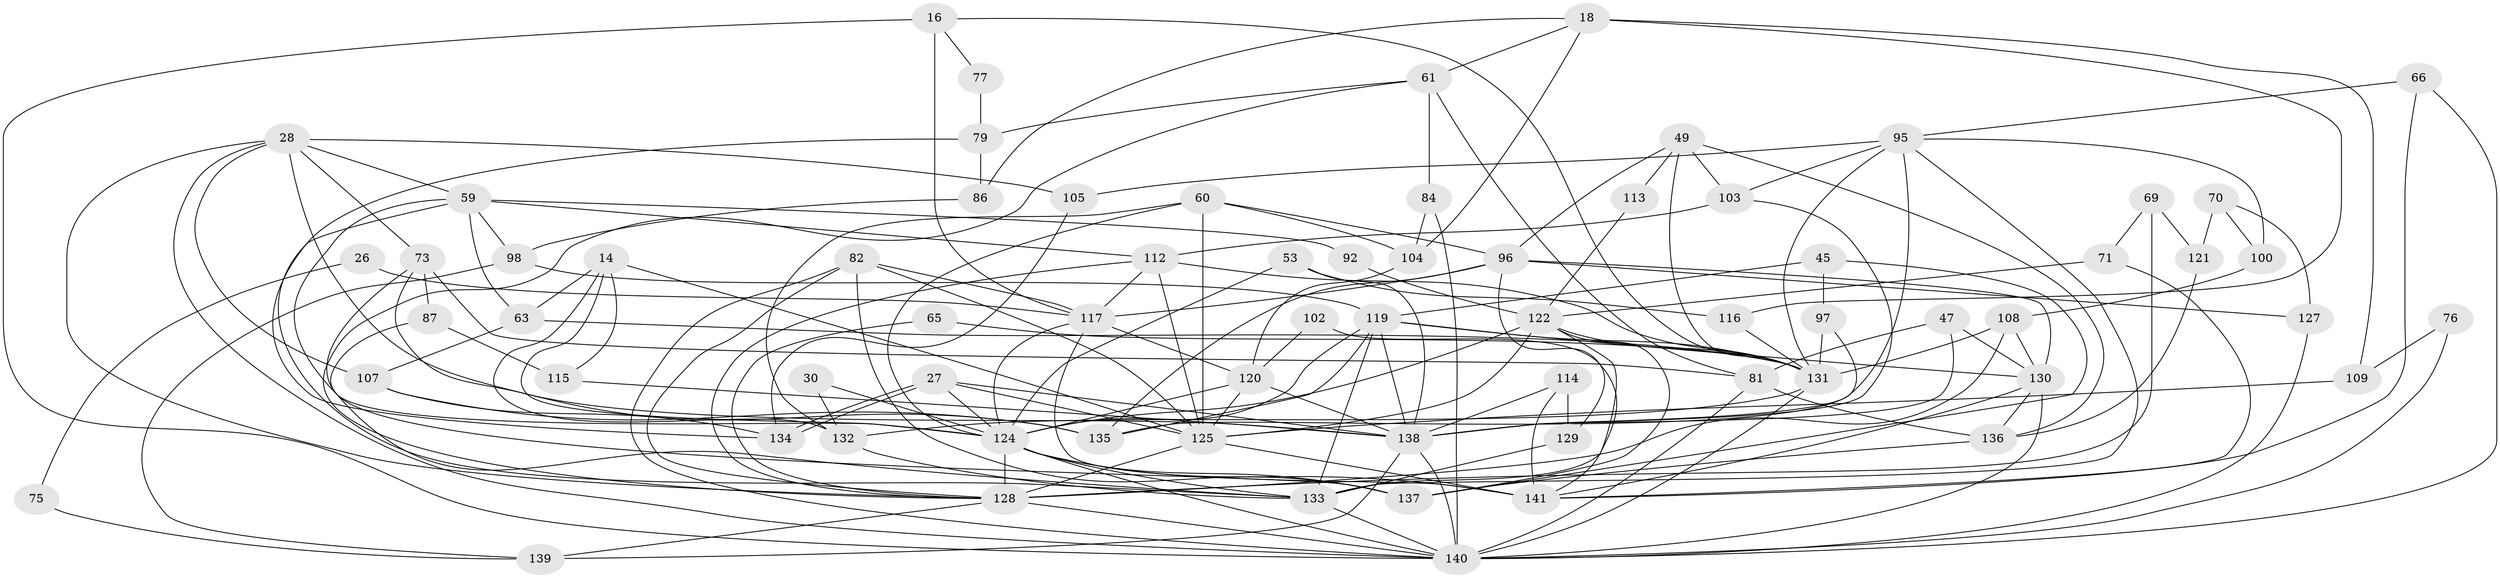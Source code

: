 // original degree distribution, {3: 0.3404255319148936, 6: 0.0851063829787234, 9: 0.0070921985815602835, 4: 0.2553191489361702, 5: 0.16312056737588654, 2: 0.09929078014184398, 7: 0.028368794326241134, 8: 0.02127659574468085}
// Generated by graph-tools (version 1.1) at 2025/50/03/09/25 04:50:27]
// undirected, 70 vertices, 174 edges
graph export_dot {
graph [start="1"]
  node [color=gray90,style=filled];
  14;
  16;
  18;
  26;
  27;
  28 [super="+15"];
  30;
  45 [super="+37"];
  47;
  49;
  53;
  59 [super="+39"];
  60;
  61;
  63;
  65;
  66;
  69;
  70;
  71;
  73 [super="+19"];
  75;
  76;
  77;
  79;
  81 [super="+12+21"];
  82 [super="+62+68"];
  84;
  86;
  87;
  92;
  95 [super="+1+38"];
  96;
  97;
  98;
  100;
  102;
  103;
  104;
  105;
  107;
  108 [super="+67"];
  109;
  112 [super="+29+99"];
  113;
  114 [super="+90"];
  115;
  116 [super="+93"];
  117 [super="+11+83"];
  119 [super="+101+3"];
  120 [super="+24+25"];
  121;
  122 [super="+36"];
  124 [super="+13+110+88+51"];
  125 [super="+22+50"];
  127;
  128 [super="+33+40+85"];
  129;
  130 [super="+91+54"];
  131 [super="+32+72+80"];
  132 [super="+106+111"];
  133 [super="+57+64+89+94"];
  134;
  135 [super="+8"];
  136 [super="+42"];
  137 [super="+55"];
  138 [super="+123+48"];
  139 [super="+58"];
  140 [super="+41+56+118"];
  141 [super="+78+126"];
  14 -- 115;
  14 -- 125;
  14 -- 63;
  14 -- 132 [weight=2];
  14 -- 124;
  16 -- 117 [weight=2];
  16 -- 77;
  16 -- 131;
  16 -- 140;
  18 -- 104;
  18 -- 116;
  18 -- 61;
  18 -- 86;
  18 -- 109;
  26 -- 75;
  26 -- 117 [weight=2];
  27 -- 134;
  27 -- 134;
  27 -- 125;
  27 -- 124;
  27 -- 138;
  28 -- 105 [weight=2];
  28 -- 107;
  28 -- 73;
  28 -- 128;
  28 -- 138;
  28 -- 59;
  28 -- 140;
  30 -- 132;
  30 -- 124;
  45 -- 97;
  45 -- 137;
  45 -- 119 [weight=3];
  47 -- 81;
  47 -- 130;
  47 -- 138;
  49 -- 96;
  49 -- 103;
  49 -- 113;
  49 -- 131;
  49 -- 136;
  53 -- 116 [weight=2];
  53 -- 124;
  53 -- 138;
  59 -- 92;
  59 -- 98;
  59 -- 112;
  59 -- 133;
  59 -- 124;
  59 -- 63;
  60 -- 124;
  60 -- 104;
  60 -- 96;
  60 -- 132;
  60 -- 125;
  61 -- 79;
  61 -- 84;
  61 -- 81;
  61 -- 128;
  63 -- 107;
  63 -- 131;
  65 -- 131;
  65 -- 128;
  66 -- 141;
  66 -- 95;
  66 -- 140;
  69 -- 71;
  69 -- 121;
  69 -- 128;
  70 -- 127;
  70 -- 100;
  70 -- 121;
  71 -- 122;
  71 -- 141;
  73 -- 87;
  73 -- 135;
  73 -- 137;
  73 -- 81;
  75 -- 139;
  76 -- 109;
  76 -- 140;
  77 -- 79;
  79 -- 86;
  79 -- 134;
  81 -- 136;
  81 -- 140;
  82 -- 117;
  82 -- 137;
  82 -- 125 [weight=2];
  82 -- 128;
  82 -- 140;
  84 -- 104;
  84 -- 140;
  86 -- 98;
  87 -- 115;
  87 -- 133;
  92 -- 122;
  95 -- 105;
  95 -- 103;
  95 -- 135;
  95 -- 100;
  95 -- 131;
  95 -- 133;
  96 -- 117 [weight=2];
  96 -- 127;
  96 -- 129;
  96 -- 135;
  96 -- 130;
  97 -- 131;
  97 -- 138;
  98 -- 139;
  98 -- 119;
  100 -- 108;
  102 -- 120;
  102 -- 141;
  103 -- 112;
  103 -- 138;
  104 -- 120;
  105 -- 134;
  107 -- 134;
  107 -- 135;
  108 -- 131 [weight=2];
  108 -- 128 [weight=2];
  108 -- 130;
  109 -- 125;
  112 -- 125;
  112 -- 131 [weight=2];
  112 -- 117;
  112 -- 128;
  113 -- 122;
  114 -- 138 [weight=2];
  114 -- 129;
  114 -- 141;
  115 -- 138;
  116 -- 131;
  117 -- 124;
  117 -- 120 [weight=2];
  117 -- 141;
  119 -- 130 [weight=2];
  119 -- 138 [weight=3];
  119 -- 131;
  119 -- 135;
  119 -- 124;
  119 -- 133 [weight=3];
  120 -- 138 [weight=2];
  120 -- 125;
  120 -- 124;
  121 -- 136;
  122 -- 125;
  122 -- 137 [weight=2];
  122 -- 124 [weight=2];
  122 -- 131 [weight=3];
  122 -- 133;
  124 -- 128 [weight=6];
  124 -- 137;
  124 -- 141;
  124 -- 133 [weight=2];
  124 -- 140 [weight=2];
  125 -- 141 [weight=3];
  125 -- 128;
  127 -- 140;
  128 -- 140;
  128 -- 139;
  129 -- 133;
  130 -- 141;
  130 -- 136;
  130 -- 140;
  131 -- 132 [weight=2];
  131 -- 140;
  132 -- 133;
  133 -- 140;
  136 -- 137;
  138 -- 139;
  138 -- 140;
}
